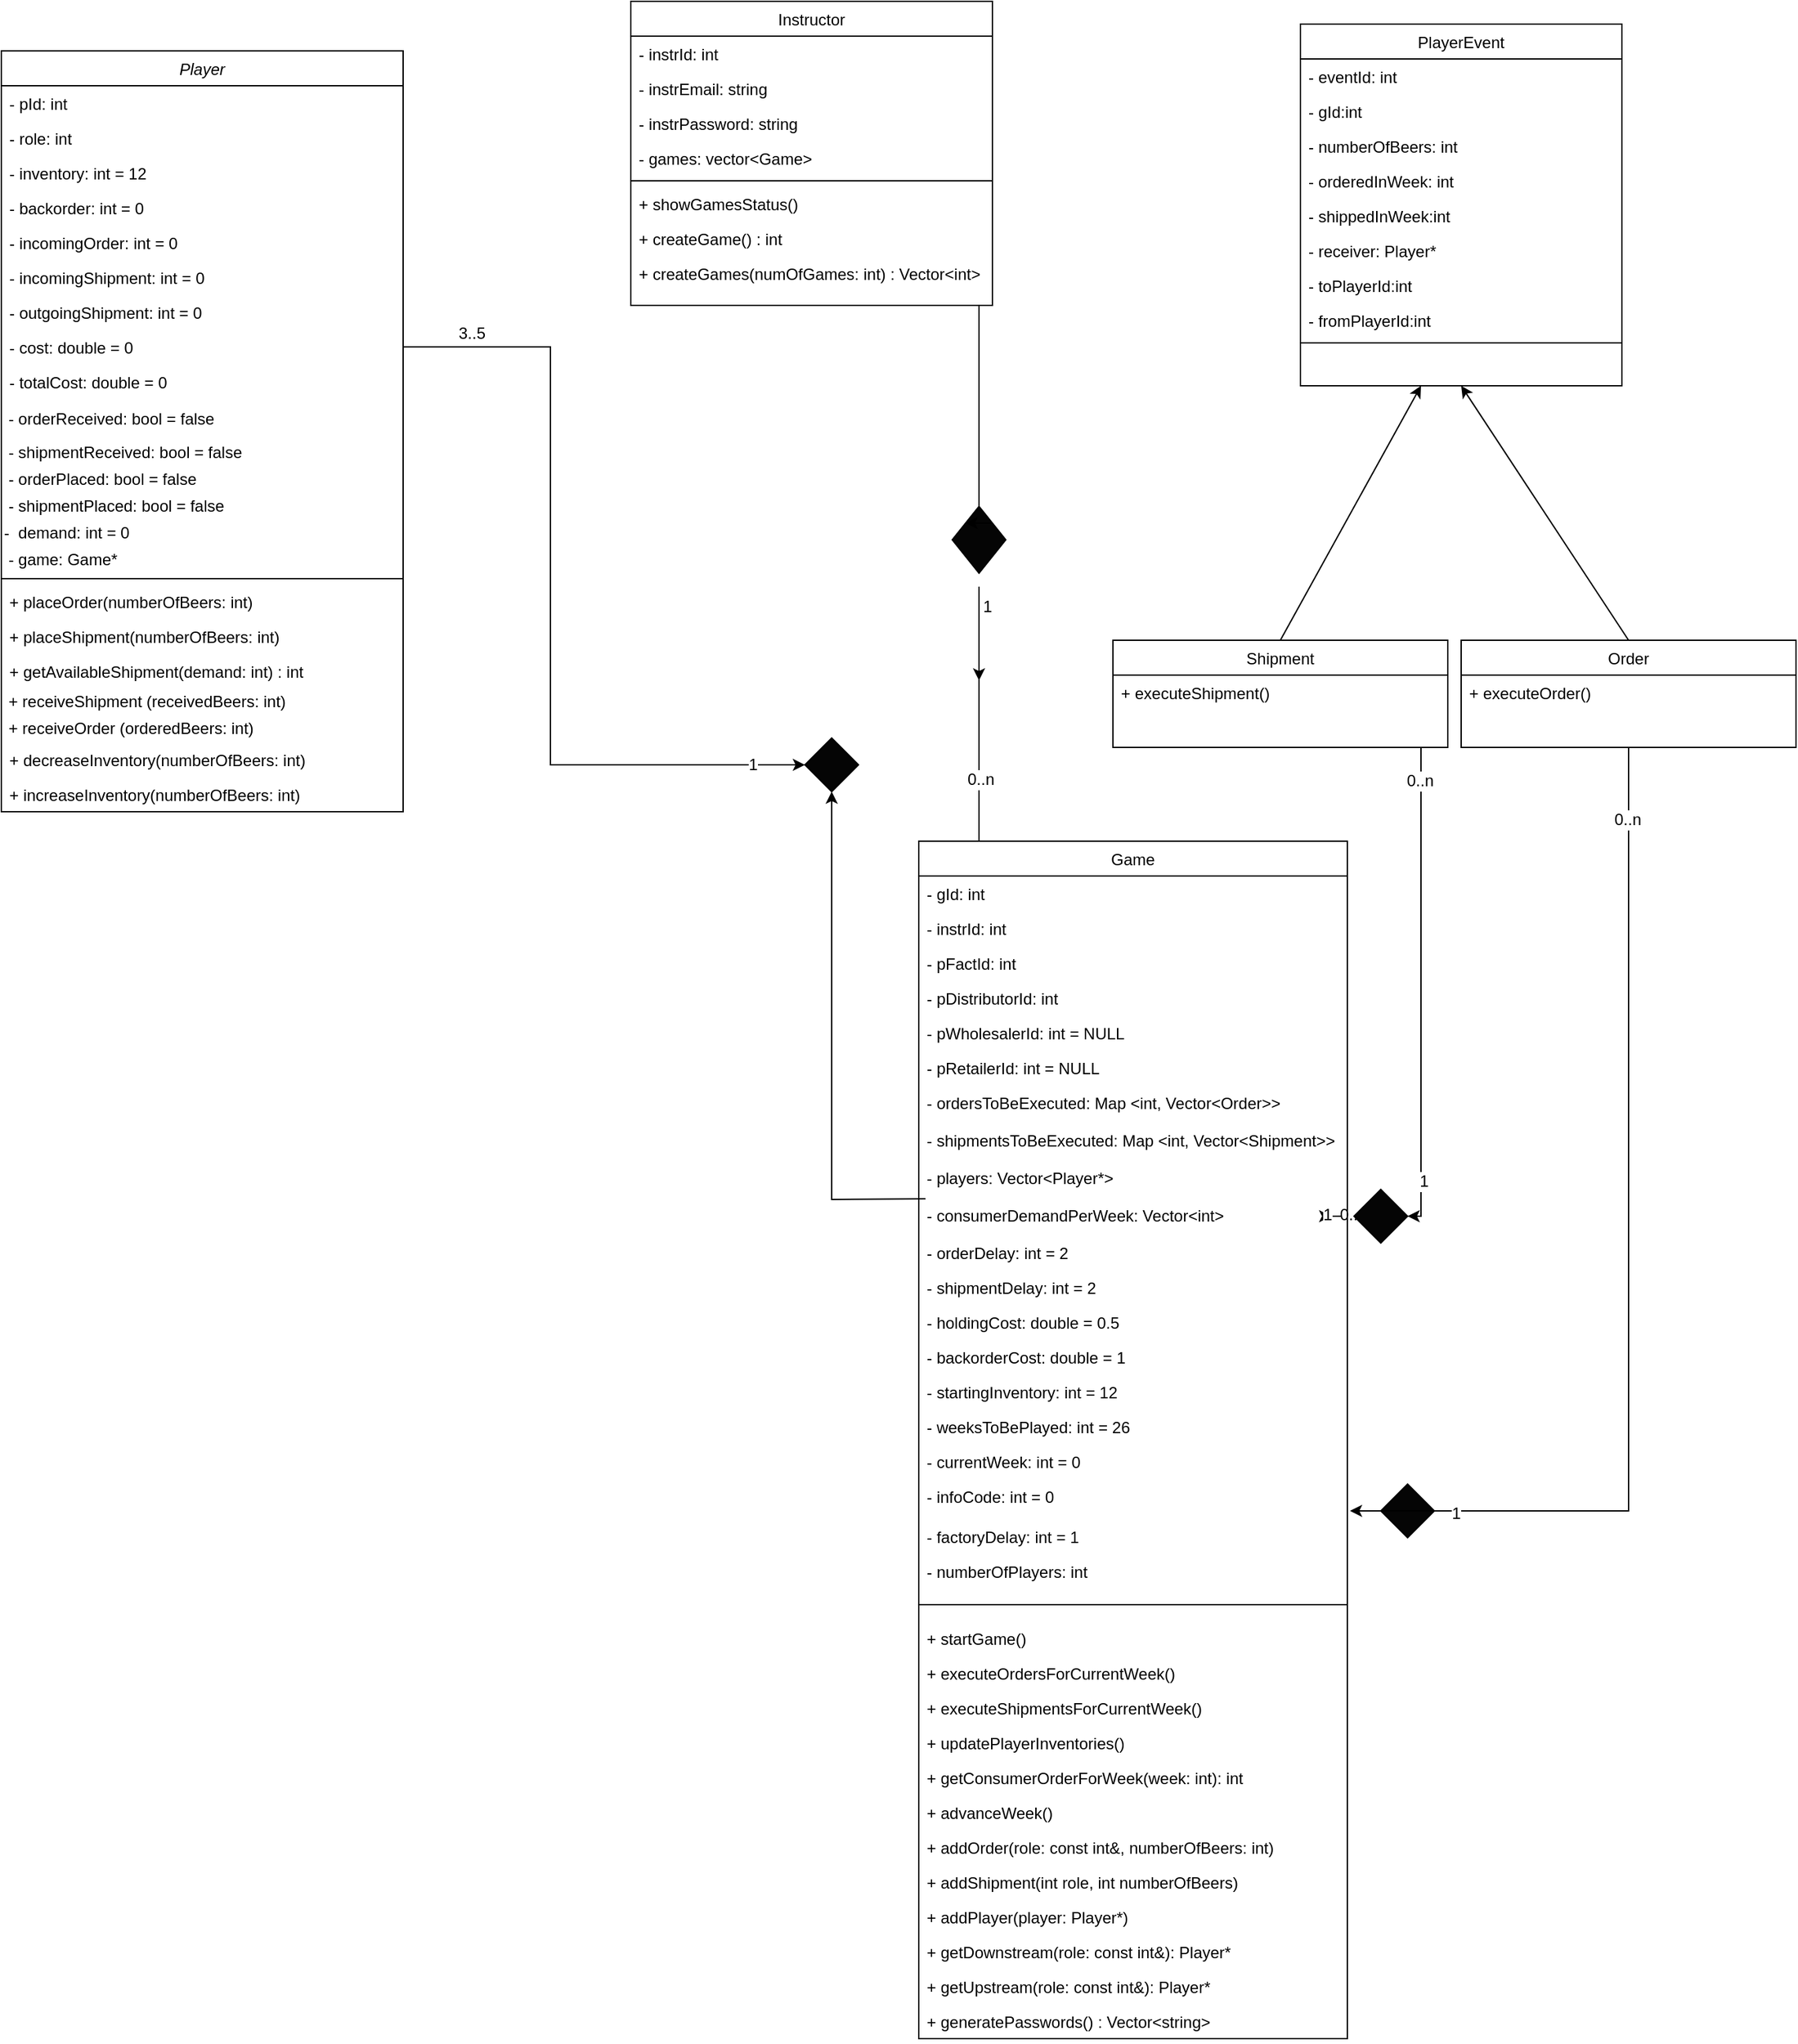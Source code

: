 <mxfile version="12.8.5" type="device"><diagram id="C5RBs43oDa-KdzZeNtuy" name="Page-1"><mxGraphModel dx="980" dy="1291" grid="1" gridSize="10" guides="1" tooltips="1" connect="1" arrows="1" fold="1" page="1" pageScale="1" pageWidth="583" pageHeight="827" math="0" shadow="0"><root><mxCell id="WIyWlLk6GJQsqaUBKTNV-0"/><mxCell id="WIyWlLk6GJQsqaUBKTNV-1" parent="WIyWlLk6GJQsqaUBKTNV-0"/><mxCell id="ChUbTR4K6D5pJmIx-kUx-120" style="edgeStyle=orthogonalEdgeStyle;rounded=0;orthogonalLoop=1;jettySize=auto;html=1;" parent="WIyWlLk6GJQsqaUBKTNV-1" source="ChUbTR4K6D5pJmIx-kUx-119" edge="1"><mxGeometry relative="1" as="geometry"><Array as="points"/><mxPoint x="1023" y="80" as="targetPoint"/></mxGeometry></mxCell><mxCell id="ChUbTR4K6D5pJmIx-kUx-125" value="0..n" style="text;html=1;align=center;verticalAlign=middle;resizable=0;points=[];labelBackgroundColor=#ffffff;" parent="ChUbTR4K6D5pJmIx-kUx-120" vertex="1" connectable="0"><mxGeometry x="-0.861" y="-1" relative="1" as="geometry"><mxPoint as="offset"/></mxGeometry></mxCell><mxCell id="ChUbTR4K6D5pJmIx-kUx-126" value="1" style="text;html=1;align=center;verticalAlign=middle;resizable=0;points=[];labelBackgroundColor=#ffffff;" parent="ChUbTR4K6D5pJmIx-kUx-120" vertex="1" connectable="0"><mxGeometry x="0.798" y="2" relative="1" as="geometry"><mxPoint as="offset"/></mxGeometry></mxCell><mxCell id="ChUbTR4K6D5pJmIx-kUx-112" style="edgeStyle=orthogonalEdgeStyle;rounded=0;orthogonalLoop=1;jettySize=auto;html=1;" parent="WIyWlLk6GJQsqaUBKTNV-1" source="zkfFHV4jXpPFQw0GAbJ--17" edge="1"><mxGeometry relative="1" as="geometry"><Array as="points"><mxPoint x="760" y="-390"/><mxPoint x="760" y="-390"/></Array><mxPoint x="760" y="-320" as="targetPoint"/></mxGeometry></mxCell><mxCell id="ChUbTR4K6D5pJmIx-kUx-127" value="0..n" style="text;html=1;align=center;verticalAlign=middle;resizable=0;points=[];labelBackgroundColor=#ffffff;" parent="ChUbTR4K6D5pJmIx-kUx-112" vertex="1" connectable="0"><mxGeometry x="-0.643" y="-1" relative="1" as="geometry"><mxPoint as="offset"/></mxGeometry></mxCell><mxCell id="ChUbTR4K6D5pJmIx-kUx-128" value="1" style="text;html=1;align=center;verticalAlign=middle;resizable=0;points=[];labelBackgroundColor=#ffffff;" parent="ChUbTR4K6D5pJmIx-kUx-112" vertex="1" connectable="0"><mxGeometry x="0.632" y="3" relative="1" as="geometry"><mxPoint x="3" y="-7" as="offset"/></mxGeometry></mxCell><mxCell id="ChUbTR4K6D5pJmIx-kUx-108" value="" style="rhombus;whiteSpace=wrap;html=1;fillColor=#050505;" parent="WIyWlLk6GJQsqaUBKTNV-1" vertex="1"><mxGeometry x="740" y="-450" width="40" height="50" as="geometry"/></mxCell><mxCell id="ChUbTR4K6D5pJmIx-kUx-109" value="" style="rhombus;whiteSpace=wrap;html=1;fillColor=#050505;" parent="WIyWlLk6GJQsqaUBKTNV-1" vertex="1"><mxGeometry x="630" y="-277" width="40" height="40" as="geometry"/></mxCell><mxCell id="ChUbTR4K6D5pJmIx-kUx-115" style="edgeStyle=orthogonalEdgeStyle;rounded=0;orthogonalLoop=1;jettySize=auto;html=1;" parent="WIyWlLk6GJQsqaUBKTNV-1" target="ChUbTR4K6D5pJmIx-kUx-109" edge="1"><mxGeometry relative="1" as="geometry"><mxPoint x="540" y="-460" as="targetPoint"/><mxPoint x="720" y="67" as="sourcePoint"/></mxGeometry></mxCell><mxCell id="ChUbTR4K6D5pJmIx-kUx-116" style="edgeStyle=orthogonalEdgeStyle;rounded=0;orthogonalLoop=1;jettySize=auto;html=1;entryX=0;entryY=0.5;entryDx=0;entryDy=0;" parent="WIyWlLk6GJQsqaUBKTNV-1" source="ChUbTR4K6D5pJmIx-kUx-1" target="ChUbTR4K6D5pJmIx-kUx-109" edge="1"><mxGeometry relative="1" as="geometry"><mxPoint x="550" y="-240" as="targetPoint"/><Array as="points"><mxPoint x="440" y="-569"/><mxPoint x="440" y="-257"/></Array></mxGeometry></mxCell><mxCell id="ChUbTR4K6D5pJmIx-kUx-121" value="1" style="text;html=1;align=center;verticalAlign=middle;resizable=0;points=[];labelBackgroundColor=#ffffff;" parent="ChUbTR4K6D5pJmIx-kUx-116" vertex="1" connectable="0"><mxGeometry x="0.812" y="-1" relative="1" as="geometry"><mxPoint x="18" y="-1" as="offset"/></mxGeometry></mxCell><mxCell id="ChUbTR4K6D5pJmIx-kUx-123" value="3..5" style="text;html=1;align=center;verticalAlign=middle;resizable=0;points=[];labelBackgroundColor=#ffffff;" parent="ChUbTR4K6D5pJmIx-kUx-116" vertex="1" connectable="0"><mxGeometry x="-0.835" relative="1" as="geometry"><mxPoint y="-10" as="offset"/></mxGeometry></mxCell><mxCell id="RIvSUsVL0QqG3jgbVN44-12" style="edgeStyle=orthogonalEdgeStyle;rounded=0;orthogonalLoop=1;jettySize=auto;html=1;exitX=1;exitY=0;exitDx=0;exitDy=0;entryX=0;entryY=0;entryDx=0;entryDy=0;" parent="WIyWlLk6GJQsqaUBKTNV-1" source="ChUbTR4K6D5pJmIx-kUx-108" target="ChUbTR4K6D5pJmIx-kUx-108" edge="1"><mxGeometry relative="1" as="geometry"/></mxCell><mxCell id="Mk59YaoTtGdyNxOkIlrp-12" value="" style="endArrow=none;html=1;exitX=0.5;exitY=0;exitDx=0;exitDy=0;" parent="WIyWlLk6GJQsqaUBKTNV-1" source="ChUbTR4K6D5pJmIx-kUx-108" edge="1"><mxGeometry width="50" height="50" relative="1" as="geometry"><mxPoint x="710" y="-570" as="sourcePoint"/><mxPoint x="760" y="-600" as="targetPoint"/><Array as="points"/></mxGeometry></mxCell><mxCell id="ChUbTR4K6D5pJmIx-kUx-87" value="Instructor" style="swimlane;fontStyle=0;align=center;verticalAlign=top;childLayout=stackLayout;horizontal=1;startSize=26;horizontalStack=0;resizeParent=1;resizeLast=0;collapsible=1;marginBottom=0;rounded=0;shadow=0;strokeWidth=1;" parent="WIyWlLk6GJQsqaUBKTNV-1" vertex="1"><mxGeometry x="500" y="-827" width="270" height="227" as="geometry"><mxRectangle x="550" y="140" width="160" height="26" as="alternateBounds"/></mxGeometry></mxCell><mxCell id="ChUbTR4K6D5pJmIx-kUx-88" value="- instrId: int" style="text;align=left;verticalAlign=top;spacingLeft=4;spacingRight=4;overflow=hidden;rotatable=0;points=[[0,0.5],[1,0.5]];portConstraint=eastwest;rounded=0;shadow=0;html=0;" parent="ChUbTR4K6D5pJmIx-kUx-87" vertex="1"><mxGeometry y="26" width="270" height="26" as="geometry"/></mxCell><mxCell id="ChUbTR4K6D5pJmIx-kUx-91" value="- instrEmail: string" style="text;align=left;verticalAlign=top;spacingLeft=4;spacingRight=4;overflow=hidden;rotatable=0;points=[[0,0.5],[1,0.5]];portConstraint=eastwest;rounded=0;shadow=0;html=0;" parent="ChUbTR4K6D5pJmIx-kUx-87" vertex="1"><mxGeometry y="52" width="270" height="26" as="geometry"/></mxCell><mxCell id="ChUbTR4K6D5pJmIx-kUx-92" value="- instrPassword: string" style="text;align=left;verticalAlign=top;spacingLeft=4;spacingRight=4;overflow=hidden;rotatable=0;points=[[0,0.5],[1,0.5]];portConstraint=eastwest;rounded=0;shadow=0;html=0;" parent="ChUbTR4K6D5pJmIx-kUx-87" vertex="1"><mxGeometry y="78" width="270" height="26" as="geometry"/></mxCell><mxCell id="ePdVz7GTWSuh7oWXYha4-2" value="- games: vector&lt;Game&gt;" style="text;align=left;verticalAlign=top;spacingLeft=4;spacingRight=4;overflow=hidden;rotatable=0;points=[[0,0.5],[1,0.5]];portConstraint=eastwest;rounded=0;shadow=0;html=0;" parent="ChUbTR4K6D5pJmIx-kUx-87" vertex="1"><mxGeometry y="104" width="270" height="26" as="geometry"/></mxCell><mxCell id="ChUbTR4K6D5pJmIx-kUx-89" value="" style="line;html=1;strokeWidth=1;align=left;verticalAlign=middle;spacingTop=-1;spacingLeft=3;spacingRight=3;rotatable=0;labelPosition=right;points=[];portConstraint=eastwest;" parent="ChUbTR4K6D5pJmIx-kUx-87" vertex="1"><mxGeometry y="130" width="270" height="8" as="geometry"/></mxCell><mxCell id="ChUbTR4K6D5pJmIx-kUx-94" value="+ showGamesStatus()" style="text;align=left;verticalAlign=top;spacingLeft=4;spacingRight=4;overflow=hidden;rotatable=0;points=[[0,0.5],[1,0.5]];portConstraint=eastwest;rounded=0;shadow=0;html=0;" parent="ChUbTR4K6D5pJmIx-kUx-87" vertex="1"><mxGeometry y="138" width="270" height="26" as="geometry"/></mxCell><mxCell id="ChUbTR4K6D5pJmIx-kUx-96" value="+ createGame() : int" style="text;align=left;verticalAlign=top;spacingLeft=4;spacingRight=4;overflow=hidden;rotatable=0;points=[[0,0.5],[1,0.5]];portConstraint=eastwest;rounded=0;shadow=0;html=0;" parent="ChUbTR4K6D5pJmIx-kUx-87" vertex="1"><mxGeometry y="164" width="270" height="26" as="geometry"/></mxCell><mxCell id="ChUbTR4K6D5pJmIx-kUx-98" value="+ createGames(numOfGames: int) : Vector&lt;int&gt;" style="text;align=left;verticalAlign=top;spacingLeft=4;spacingRight=4;overflow=hidden;rotatable=0;points=[[0,0.5],[1,0.5]];portConstraint=eastwest;rounded=0;shadow=0;html=0;" parent="ChUbTR4K6D5pJmIx-kUx-87" vertex="1"><mxGeometry y="190" width="270" height="26" as="geometry"/></mxCell><mxCell id="mvse2KgLV2C9KVwYdtBY-3" value="" style="rhombus;whiteSpace=wrap;html=1;fillColor=#050505;" parent="WIyWlLk6GJQsqaUBKTNV-1" vertex="1"><mxGeometry x="1060" y="280" width="40" height="40" as="geometry"/></mxCell><mxCell id="mvse2KgLV2C9KVwYdtBY-7" style="edgeStyle=orthogonalEdgeStyle;rounded=0;orthogonalLoop=1;jettySize=auto;html=1;exitX=0.5;exitY=1;exitDx=0;exitDy=0;" parent="WIyWlLk6GJQsqaUBKTNV-1" source="qaPvSdMTR6IQiYDrWyyU-13" edge="1"><mxGeometry relative="1" as="geometry"><Array as="points"><mxPoint x="1245" y="300"/></Array><mxPoint x="1285" y="-340" as="sourcePoint"/><mxPoint x="1037" y="300" as="targetPoint"/></mxGeometry></mxCell><mxCell id="mvse2KgLV2C9KVwYdtBY-8" value="0..n" style="text;html=1;align=center;verticalAlign=middle;resizable=0;points=[];labelBackgroundColor=#ffffff;" parent="mvse2KgLV2C9KVwYdtBY-7" vertex="1" connectable="0"><mxGeometry x="-0.861" y="-1" relative="1" as="geometry"><mxPoint as="offset"/></mxGeometry></mxCell><mxCell id="mvse2KgLV2C9KVwYdtBY-9" value="1" style="text;html=1;align=center;verticalAlign=middle;resizable=0;points=[];labelBackgroundColor=#ffffff;" parent="mvse2KgLV2C9KVwYdtBY-7" vertex="1" connectable="0"><mxGeometry x="0.798" y="2" relative="1" as="geometry"><mxPoint as="offset"/></mxGeometry></mxCell><mxCell id="mvse2KgLV2C9KVwYdtBY-12" value="" style="endArrow=classic;html=1;exitX=0.5;exitY=0;exitDx=0;exitDy=0;" parent="WIyWlLk6GJQsqaUBKTNV-1" source="ChUbTR4K6D5pJmIx-kUx-26" edge="1"><mxGeometry width="50" height="50" relative="1" as="geometry"><mxPoint x="990" y="-430" as="sourcePoint"/><mxPoint x="1090" y="-540" as="targetPoint"/></mxGeometry></mxCell><mxCell id="mvse2KgLV2C9KVwYdtBY-13" value="" style="endArrow=classic;html=1;entryX=0.5;entryY=1;entryDx=0;entryDy=0;exitX=0.5;exitY=0;exitDx=0;exitDy=0;" parent="WIyWlLk6GJQsqaUBKTNV-1" target="mvse2KgLV2C9KVwYdtBY-4" edge="1" source="qaPvSdMTR6IQiYDrWyyU-13"><mxGeometry width="50" height="50" relative="1" as="geometry"><mxPoint x="1240" y="-320" as="sourcePoint"/><mxPoint x="1325" y="-710" as="targetPoint"/></mxGeometry></mxCell><mxCell id="zkfFHV4jXpPFQw0GAbJ--0" value="Player" style="swimlane;fontStyle=2;align=center;verticalAlign=top;childLayout=stackLayout;horizontal=1;startSize=26;horizontalStack=0;resizeParent=1;resizeLast=0;collapsible=1;marginBottom=0;rounded=0;shadow=0;strokeWidth=1;" parent="WIyWlLk6GJQsqaUBKTNV-1" vertex="1"><mxGeometry x="30" y="-790" width="300" height="568" as="geometry"><mxRectangle x="230" y="140" width="160" height="26" as="alternateBounds"/></mxGeometry></mxCell><mxCell id="zkfFHV4jXpPFQw0GAbJ--1" value="- pId: int" style="text;align=left;verticalAlign=top;spacingLeft=4;spacingRight=4;overflow=hidden;rotatable=0;points=[[0,0.5],[1,0.5]];portConstraint=eastwest;" parent="zkfFHV4jXpPFQw0GAbJ--0" vertex="1"><mxGeometry y="26" width="300" height="26" as="geometry"/></mxCell><mxCell id="ChUbTR4K6D5pJmIx-kUx-100" value="- role: int" style="text;align=left;verticalAlign=top;spacingLeft=4;spacingRight=4;overflow=hidden;rotatable=0;points=[[0,0.5],[1,0.5]];portConstraint=eastwest;" parent="zkfFHV4jXpPFQw0GAbJ--0" vertex="1"><mxGeometry y="52" width="300" height="26" as="geometry"/></mxCell><mxCell id="zkfFHV4jXpPFQw0GAbJ--3" value="- inventory: int = 12" style="text;align=left;verticalAlign=top;spacingLeft=4;spacingRight=4;overflow=hidden;rotatable=0;points=[[0,0.5],[1,0.5]];portConstraint=eastwest;rounded=0;shadow=0;html=0;" parent="zkfFHV4jXpPFQw0GAbJ--0" vertex="1"><mxGeometry y="78" width="300" height="26" as="geometry"/></mxCell><mxCell id="ChUbTR4K6D5pJmIx-kUx-0" value="- backorder: int = 0&#10;" style="text;align=left;verticalAlign=top;spacingLeft=4;spacingRight=4;overflow=hidden;rotatable=0;points=[[0,0.5],[1,0.5]];portConstraint=eastwest;rounded=0;shadow=0;html=0;" parent="zkfFHV4jXpPFQw0GAbJ--0" vertex="1"><mxGeometry y="104" width="300" height="26" as="geometry"/></mxCell><mxCell id="qaPvSdMTR6IQiYDrWyyU-0" value="- incomingOrder: int = 0&#10;" style="text;align=left;verticalAlign=top;spacingLeft=4;spacingRight=4;overflow=hidden;rotatable=0;points=[[0,0.5],[1,0.5]];portConstraint=eastwest;rounded=0;shadow=0;html=0;" parent="zkfFHV4jXpPFQw0GAbJ--0" vertex="1"><mxGeometry y="130" width="300" height="26" as="geometry"/></mxCell><mxCell id="qaPvSdMTR6IQiYDrWyyU-2" value="- incomingShipment: int = 0&#10;" style="text;align=left;verticalAlign=top;spacingLeft=4;spacingRight=4;overflow=hidden;rotatable=0;points=[[0,0.5],[1,0.5]];portConstraint=eastwest;rounded=0;shadow=0;html=0;" parent="zkfFHV4jXpPFQw0GAbJ--0" vertex="1"><mxGeometry y="156" width="300" height="26" as="geometry"/></mxCell><mxCell id="qaPvSdMTR6IQiYDrWyyU-3" value="- outgoingShipment: int = 0&#10;" style="text;align=left;verticalAlign=top;spacingLeft=4;spacingRight=4;overflow=hidden;rotatable=0;points=[[0,0.5],[1,0.5]];portConstraint=eastwest;rounded=0;shadow=0;html=0;" parent="zkfFHV4jXpPFQw0GAbJ--0" vertex="1"><mxGeometry y="182" width="300" height="26" as="geometry"/></mxCell><mxCell id="ChUbTR4K6D5pJmIx-kUx-1" value="- cost: double = 0" style="text;align=left;verticalAlign=top;spacingLeft=4;spacingRight=4;overflow=hidden;rotatable=0;points=[[0,0.5],[1,0.5]];portConstraint=eastwest;rounded=0;shadow=0;html=0;" parent="zkfFHV4jXpPFQw0GAbJ--0" vertex="1"><mxGeometry y="208" width="300" height="26" as="geometry"/></mxCell><mxCell id="qaPvSdMTR6IQiYDrWyyU-4" value="- totalCost: double = 0" style="text;align=left;verticalAlign=top;spacingLeft=4;spacingRight=4;overflow=hidden;rotatable=0;points=[[0,0.5],[1,0.5]];portConstraint=eastwest;rounded=0;shadow=0;html=0;" parent="zkfFHV4jXpPFQw0GAbJ--0" vertex="1"><mxGeometry y="234" width="300" height="26" as="geometry"/></mxCell><mxCell id="qaPvSdMTR6IQiYDrWyyU-6" value="&lt;div align=&quot;left&quot;&gt;&amp;nbsp;- orderReceived: bool = false&lt;/div&gt;" style="text;html=1;strokeColor=none;fillColor=none;align=left;verticalAlign=middle;whiteSpace=wrap;rounded=0;" parent="zkfFHV4jXpPFQw0GAbJ--0" vertex="1"><mxGeometry y="260" width="300" height="30" as="geometry"/></mxCell><mxCell id="RIvSUsVL0QqG3jgbVN44-43" value="&lt;div align=&quot;left&quot;&gt;&amp;nbsp;- shipmentReceived: bool = false&lt;/div&gt;" style="text;html=1;strokeColor=none;fillColor=none;align=left;verticalAlign=middle;whiteSpace=wrap;rounded=0;" parent="zkfFHV4jXpPFQw0GAbJ--0" vertex="1"><mxGeometry y="290" width="300" height="20" as="geometry"/></mxCell><mxCell id="ePdVz7GTWSuh7oWXYha4-0" value="&lt;div align=&quot;left&quot;&gt;&amp;nbsp;&lt;/div&gt;&lt;span style=&quot;white-space: nowrap&quot;&gt;&amp;nbsp;-&amp;nbsp;&lt;/span&gt;orderPlaced: bool = false&lt;span style=&quot;white-space: nowrap&quot;&gt;&lt;br&gt;&lt;/span&gt;&lt;div align=&quot;left&quot;&gt;&lt;br&gt;&lt;/div&gt;" style="text;html=1;strokeColor=none;fillColor=none;align=left;verticalAlign=middle;whiteSpace=wrap;rounded=0;" parent="zkfFHV4jXpPFQw0GAbJ--0" vertex="1"><mxGeometry y="310" width="300" height="20" as="geometry"/></mxCell><mxCell id="SmlgDDp2bGuqcQ_MwzFb-6" value="&lt;div align=&quot;left&quot;&gt;&amp;nbsp;&lt;/div&gt;&lt;span style=&quot;white-space: nowrap&quot;&gt;&amp;nbsp;-&amp;nbsp;&lt;/span&gt;shipmentPlaced: bool = false&lt;span style=&quot;white-space: nowrap&quot;&gt;&lt;br&gt;&lt;/span&gt;&lt;div align=&quot;left&quot;&gt;&lt;br&gt;&lt;/div&gt;" style="text;html=1;strokeColor=none;fillColor=none;align=left;verticalAlign=middle;whiteSpace=wrap;rounded=0;" vertex="1" parent="zkfFHV4jXpPFQw0GAbJ--0"><mxGeometry y="330" width="300" height="20" as="geometry"/></mxCell><mxCell id="RIvSUsVL0QqG3jgbVN44-42" value="&lt;div align=&quot;left&quot;&gt;&lt;/div&gt;-&amp;nbsp; demand: int = 0&lt;span style=&quot;white-space: nowrap&quot;&gt;&lt;br&gt;&lt;/span&gt;" style="text;html=1;strokeColor=none;fillColor=none;align=left;verticalAlign=middle;whiteSpace=wrap;rounded=0;" parent="zkfFHV4jXpPFQw0GAbJ--0" vertex="1"><mxGeometry y="350" width="300" height="20" as="geometry"/></mxCell><mxCell id="ePdVz7GTWSuh7oWXYha4-1" value="&lt;div align=&quot;left&quot;&gt;&amp;nbsp;- game: Game*&lt;/div&gt;" style="text;html=1;strokeColor=none;fillColor=none;align=left;verticalAlign=middle;whiteSpace=wrap;rounded=0;" parent="zkfFHV4jXpPFQw0GAbJ--0" vertex="1"><mxGeometry y="370" width="300" height="20" as="geometry"/></mxCell><mxCell id="ChUbTR4K6D5pJmIx-kUx-5" value="" style="line;html=1;strokeWidth=1;align=left;verticalAlign=middle;spacingTop=-1;spacingLeft=3;spacingRight=3;rotatable=0;labelPosition=right;points=[];portConstraint=eastwest;" parent="zkfFHV4jXpPFQw0GAbJ--0" vertex="1"><mxGeometry y="390" width="300" height="8" as="geometry"/></mxCell><mxCell id="ChUbTR4K6D5pJmIx-kUx-6" value="+ placeOrder(numberOfBeers: int)" style="text;align=left;verticalAlign=top;spacingLeft=4;spacingRight=4;overflow=hidden;rotatable=0;points=[[0,0.5],[1,0.5]];portConstraint=eastwest;rounded=0;shadow=0;html=0;" parent="zkfFHV4jXpPFQw0GAbJ--0" vertex="1"><mxGeometry y="398" width="300" height="26" as="geometry"/></mxCell><mxCell id="SmlgDDp2bGuqcQ_MwzFb-5" value="+ placeShipment(numberOfBeers: int)" style="text;align=left;verticalAlign=top;spacingLeft=4;spacingRight=4;overflow=hidden;rotatable=0;points=[[0,0.5],[1,0.5]];portConstraint=eastwest;rounded=0;shadow=0;html=0;" vertex="1" parent="zkfFHV4jXpPFQw0GAbJ--0"><mxGeometry y="424" width="300" height="26" as="geometry"/></mxCell><mxCell id="qaPvSdMTR6IQiYDrWyyU-8" value="+ getAvailableShipment(demand: int) : int" style="text;align=left;verticalAlign=top;spacingLeft=4;spacingRight=4;overflow=hidden;rotatable=0;points=[[0,0.5],[1,0.5]];portConstraint=eastwest;rounded=0;shadow=0;html=0;" parent="zkfFHV4jXpPFQw0GAbJ--0" vertex="1"><mxGeometry y="450" width="300" height="26" as="geometry"/></mxCell><mxCell id="Mk59YaoTtGdyNxOkIlrp-8" value="&lt;div align=&quot;left&quot;&gt;&amp;nbsp;+ receiveShipment (receivedBeers: int)&lt;br&gt;&lt;/div&gt;" style="text;html=1;strokeColor=none;fillColor=none;align=left;verticalAlign=middle;whiteSpace=wrap;rounded=0;" parent="zkfFHV4jXpPFQw0GAbJ--0" vertex="1"><mxGeometry y="476" width="300" height="20" as="geometry"/></mxCell><mxCell id="qaPvSdMTR6IQiYDrWyyU-9" value="&lt;div align=&quot;left&quot;&gt;&amp;nbsp;+ receiveOrder (orderedBeers: int)&lt;br&gt;&lt;/div&gt;" style="text;html=1;strokeColor=none;fillColor=none;align=left;verticalAlign=middle;whiteSpace=wrap;rounded=0;" parent="zkfFHV4jXpPFQw0GAbJ--0" vertex="1"><mxGeometry y="496" width="300" height="20" as="geometry"/></mxCell><mxCell id="ChUbTR4K6D5pJmIx-kUx-11" value="+ decreaseInventory(numberOfBeers: int)" style="text;align=left;verticalAlign=top;spacingLeft=4;spacingRight=4;overflow=hidden;rotatable=0;points=[[0,0.5],[1,0.5]];portConstraint=eastwest;rounded=0;shadow=0;html=0;" parent="zkfFHV4jXpPFQw0GAbJ--0" vertex="1"><mxGeometry y="516" width="300" height="26" as="geometry"/></mxCell><mxCell id="ChUbTR4K6D5pJmIx-kUx-10" value="+ increaseInventory(numberOfBeers: int)" style="text;align=left;verticalAlign=top;spacingLeft=4;spacingRight=4;overflow=hidden;rotatable=0;points=[[0,0.5],[1,0.5]];portConstraint=eastwest;rounded=0;shadow=0;html=0;" parent="zkfFHV4jXpPFQw0GAbJ--0" vertex="1"><mxGeometry y="542" width="300" height="26" as="geometry"/></mxCell><mxCell id="qaPvSdMTR6IQiYDrWyyU-1" style="edgeStyle=orthogonalEdgeStyle;rounded=0;orthogonalLoop=1;jettySize=auto;html=1;exitX=1;exitY=0.5;exitDx=0;exitDy=0;" parent="zkfFHV4jXpPFQw0GAbJ--0" source="qaPvSdMTR6IQiYDrWyyU-0" target="qaPvSdMTR6IQiYDrWyyU-0" edge="1"><mxGeometry relative="1" as="geometry"/></mxCell><mxCell id="ChUbTR4K6D5pJmIx-kUx-119" value="" style="rhombus;whiteSpace=wrap;html=1;fillColor=#050505;" parent="WIyWlLk6GJQsqaUBKTNV-1" vertex="1"><mxGeometry x="1040" y="60" width="40" height="40" as="geometry"/></mxCell><mxCell id="mvse2KgLV2C9KVwYdtBY-22" style="edgeStyle=orthogonalEdgeStyle;rounded=0;orthogonalLoop=1;jettySize=auto;html=1;" parent="WIyWlLk6GJQsqaUBKTNV-1" source="ChUbTR4K6D5pJmIx-kUx-26" target="ChUbTR4K6D5pJmIx-kUx-119" edge="1"><mxGeometry relative="1" as="geometry"><Array as="points"><mxPoint x="1090" y="80"/></Array><mxPoint x="1110" y="-380" as="sourcePoint"/><mxPoint x="1023" y="80" as="targetPoint"/></mxGeometry></mxCell><mxCell id="mvse2KgLV2C9KVwYdtBY-23" value="0..n" style="text;html=1;align=center;verticalAlign=middle;resizable=0;points=[];labelBackgroundColor=#ffffff;" parent="mvse2KgLV2C9KVwYdtBY-22" vertex="1" connectable="0"><mxGeometry x="-0.861" y="-1" relative="1" as="geometry"><mxPoint as="offset"/></mxGeometry></mxCell><mxCell id="mvse2KgLV2C9KVwYdtBY-24" value="1" style="text;html=1;align=center;verticalAlign=middle;resizable=0;points=[];labelBackgroundColor=#ffffff;" parent="mvse2KgLV2C9KVwYdtBY-22" vertex="1" connectable="0"><mxGeometry x="0.798" y="2" relative="1" as="geometry"><mxPoint as="offset"/></mxGeometry></mxCell><mxCell id="ChUbTR4K6D5pJmIx-kUx-26" value="Shipment" style="swimlane;fontStyle=0;align=center;verticalAlign=top;childLayout=stackLayout;horizontal=1;startSize=26;horizontalStack=0;resizeParent=1;resizeLast=0;collapsible=1;marginBottom=0;rounded=0;shadow=0;strokeWidth=1;" parent="WIyWlLk6GJQsqaUBKTNV-1" vertex="1"><mxGeometry x="860" y="-350" width="250" height="80" as="geometry"><mxRectangle x="550" y="140" width="160" height="26" as="alternateBounds"/></mxGeometry></mxCell><mxCell id="ChUbTR4K6D5pJmIx-kUx-35" value="+ executeShipment()" style="text;align=left;verticalAlign=top;spacingLeft=4;spacingRight=4;overflow=hidden;rotatable=0;points=[[0,0.5],[1,0.5]];portConstraint=eastwest;rounded=0;shadow=0;html=0;" parent="ChUbTR4K6D5pJmIx-kUx-26" vertex="1"><mxGeometry y="26" width="250" height="26" as="geometry"/></mxCell><mxCell id="mvse2KgLV2C9KVwYdtBY-4" value="PlayerEvent&#10;" style="swimlane;fontStyle=0;align=center;verticalAlign=top;childLayout=stackLayout;horizontal=1;startSize=26;horizontalStack=0;resizeParent=1;resizeLast=0;collapsible=1;marginBottom=0;rounded=0;shadow=0;strokeWidth=1;" parent="WIyWlLk6GJQsqaUBKTNV-1" vertex="1"><mxGeometry x="1000" y="-810" width="240" height="270" as="geometry"><mxRectangle x="550" y="140" width="160" height="26" as="alternateBounds"/></mxGeometry></mxCell><mxCell id="mvse2KgLV2C9KVwYdtBY-14" value="- eventId: int" style="text;align=left;verticalAlign=top;spacingLeft=4;spacingRight=4;overflow=hidden;rotatable=0;points=[[0,0.5],[1,0.5]];portConstraint=eastwest;rounded=0;shadow=0;html=0;" parent="mvse2KgLV2C9KVwYdtBY-4" vertex="1"><mxGeometry y="26" width="240" height="26" as="geometry"/></mxCell><mxCell id="ePdVz7GTWSuh7oWXYha4-9" value="- gId:int" style="text;align=left;verticalAlign=top;spacingLeft=4;spacingRight=4;overflow=hidden;rotatable=0;points=[[0,0.5],[1,0.5]];portConstraint=eastwest;rounded=0;shadow=0;html=0;" parent="mvse2KgLV2C9KVwYdtBY-4" vertex="1"><mxGeometry y="52" width="240" height="26" as="geometry"/></mxCell><mxCell id="mvse2KgLV2C9KVwYdtBY-15" value="- numberOfBeers: int" style="text;align=left;verticalAlign=top;spacingLeft=4;spacingRight=4;overflow=hidden;rotatable=0;points=[[0,0.5],[1,0.5]];portConstraint=eastwest;rounded=0;shadow=0;html=0;" parent="mvse2KgLV2C9KVwYdtBY-4" vertex="1"><mxGeometry y="78" width="240" height="26" as="geometry"/></mxCell><mxCell id="ePdVz7GTWSuh7oWXYha4-6" value="- orderedInWeek: int" style="text;align=left;verticalAlign=top;spacingLeft=4;spacingRight=4;overflow=hidden;rotatable=0;points=[[0,0.5],[1,0.5]];portConstraint=eastwest;rounded=0;shadow=0;html=0;" parent="mvse2KgLV2C9KVwYdtBY-4" vertex="1"><mxGeometry y="104" width="240" height="26" as="geometry"/></mxCell><mxCell id="mvse2KgLV2C9KVwYdtBY-16" value="- shippedInWeek:int" style="text;align=left;verticalAlign=top;spacingLeft=4;spacingRight=4;overflow=hidden;rotatable=0;points=[[0,0.5],[1,0.5]];portConstraint=eastwest;rounded=0;shadow=0;html=0;" parent="mvse2KgLV2C9KVwYdtBY-4" vertex="1"><mxGeometry y="130" width="240" height="26" as="geometry"/></mxCell><mxCell id="mvse2KgLV2C9KVwYdtBY-17" value="- receiver: Player*" style="text;align=left;verticalAlign=top;spacingLeft=4;spacingRight=4;overflow=hidden;rotatable=0;points=[[0,0.5],[1,0.5]];portConstraint=eastwest;rounded=0;shadow=0;html=0;" parent="mvse2KgLV2C9KVwYdtBY-4" vertex="1"><mxGeometry y="156" width="240" height="26" as="geometry"/></mxCell><mxCell id="ePdVz7GTWSuh7oWXYha4-7" value="- toPlayerId:int" style="text;align=left;verticalAlign=top;spacingLeft=4;spacingRight=4;overflow=hidden;rotatable=0;points=[[0,0.5],[1,0.5]];portConstraint=eastwest;rounded=0;shadow=0;html=0;" parent="mvse2KgLV2C9KVwYdtBY-4" vertex="1"><mxGeometry y="182" width="240" height="26" as="geometry"/></mxCell><mxCell id="ePdVz7GTWSuh7oWXYha4-8" value="- fromPlayerId:int" style="text;align=left;verticalAlign=top;spacingLeft=4;spacingRight=4;overflow=hidden;rotatable=0;points=[[0,0.5],[1,0.5]];portConstraint=eastwest;rounded=0;shadow=0;html=0;" parent="mvse2KgLV2C9KVwYdtBY-4" vertex="1"><mxGeometry y="208" width="240" height="26" as="geometry"/></mxCell><mxCell id="mvse2KgLV2C9KVwYdtBY-18" value="" style="line;html=1;strokeWidth=1;align=left;verticalAlign=middle;spacingTop=-1;spacingLeft=3;spacingRight=3;rotatable=0;labelPosition=right;points=[];portConstraint=eastwest;" parent="mvse2KgLV2C9KVwYdtBY-4" vertex="1"><mxGeometry y="234" width="240" height="8" as="geometry"/></mxCell><mxCell id="zkfFHV4jXpPFQw0GAbJ--17" value="Game" style="swimlane;fontStyle=0;align=center;verticalAlign=top;childLayout=stackLayout;horizontal=1;startSize=26;horizontalStack=0;resizeParent=1;resizeLast=0;collapsible=1;marginBottom=0;rounded=0;shadow=0;strokeWidth=1;" parent="WIyWlLk6GJQsqaUBKTNV-1" vertex="1"><mxGeometry x="715" y="-200" width="320" height="894" as="geometry"><mxRectangle x="550" y="140" width="160" height="26" as="alternateBounds"/></mxGeometry></mxCell><mxCell id="zkfFHV4jXpPFQw0GAbJ--18" value="- gId: int" style="text;align=left;verticalAlign=top;spacingLeft=4;spacingRight=4;overflow=hidden;rotatable=0;points=[[0,0.5],[1,0.5]];portConstraint=eastwest;" parent="zkfFHV4jXpPFQw0GAbJ--17" vertex="1"><mxGeometry y="26" width="320" height="26" as="geometry"/></mxCell><mxCell id="SmlgDDp2bGuqcQ_MwzFb-8" value="- instrId: int" style="text;align=left;verticalAlign=top;spacingLeft=4;spacingRight=4;overflow=hidden;rotatable=0;points=[[0,0.5],[1,0.5]];portConstraint=eastwest;" vertex="1" parent="zkfFHV4jXpPFQw0GAbJ--17"><mxGeometry y="52" width="320" height="26" as="geometry"/></mxCell><mxCell id="SmlgDDp2bGuqcQ_MwzFb-10" value="- pFactId: int" style="text;align=left;verticalAlign=top;spacingLeft=4;spacingRight=4;overflow=hidden;rotatable=0;points=[[0,0.5],[1,0.5]];portConstraint=eastwest;" vertex="1" parent="zkfFHV4jXpPFQw0GAbJ--17"><mxGeometry y="78" width="320" height="26" as="geometry"/></mxCell><mxCell id="SmlgDDp2bGuqcQ_MwzFb-11" value="- pDistributorId: int" style="text;align=left;verticalAlign=top;spacingLeft=4;spacingRight=4;overflow=hidden;rotatable=0;points=[[0,0.5],[1,0.5]];portConstraint=eastwest;" vertex="1" parent="zkfFHV4jXpPFQw0GAbJ--17"><mxGeometry y="104" width="320" height="26" as="geometry"/></mxCell><mxCell id="SmlgDDp2bGuqcQ_MwzFb-9" value="- pWholesalerId: int = NULL" style="text;align=left;verticalAlign=top;spacingLeft=4;spacingRight=4;overflow=hidden;rotatable=0;points=[[0,0.5],[1,0.5]];portConstraint=eastwest;" vertex="1" parent="zkfFHV4jXpPFQw0GAbJ--17"><mxGeometry y="130" width="320" height="26" as="geometry"/></mxCell><mxCell id="SmlgDDp2bGuqcQ_MwzFb-12" value="- pRetailerId: int = NULL" style="text;align=left;verticalAlign=top;spacingLeft=4;spacingRight=4;overflow=hidden;rotatable=0;points=[[0,0.5],[1,0.5]];portConstraint=eastwest;" vertex="1" parent="zkfFHV4jXpPFQw0GAbJ--17"><mxGeometry y="156" width="320" height="26" as="geometry"/></mxCell><mxCell id="ChUbTR4K6D5pJmIx-kUx-59" value="- ordersToBeExecuted: Map &lt;int, Vector&lt;Order&gt;&gt;" style="text;align=left;verticalAlign=top;spacingLeft=4;spacingRight=4;overflow=hidden;rotatable=0;points=[[0,0.5],[1,0.5]];portConstraint=eastwest;rounded=0;shadow=0;html=0;" parent="zkfFHV4jXpPFQw0GAbJ--17" vertex="1"><mxGeometry y="182" width="320" height="28" as="geometry"/></mxCell><mxCell id="qaPvSdMTR6IQiYDrWyyU-24" value="- shipmentsToBeExecuted: Map &lt;int, Vector&lt;Shipment&gt;&gt;" style="text;align=left;verticalAlign=top;spacingLeft=4;spacingRight=4;overflow=hidden;rotatable=0;points=[[0,0.5],[1,0.5]];portConstraint=eastwest;rounded=0;shadow=0;html=0;" parent="zkfFHV4jXpPFQw0GAbJ--17" vertex="1"><mxGeometry y="210" width="320" height="28" as="geometry"/></mxCell><mxCell id="qaPvSdMTR6IQiYDrWyyU-25" value="- players: Vector&lt;Player*&gt;" style="text;align=left;verticalAlign=top;spacingLeft=4;spacingRight=4;overflow=hidden;rotatable=0;points=[[0,0.5],[1,0.5]];portConstraint=eastwest;rounded=0;shadow=0;html=0;" parent="zkfFHV4jXpPFQw0GAbJ--17" vertex="1"><mxGeometry y="238" width="320" height="28" as="geometry"/></mxCell><mxCell id="qaPvSdMTR6IQiYDrWyyU-26" value="- consumerDemandPerWeek: Vector&lt;int&gt;" style="text;align=left;verticalAlign=top;spacingLeft=4;spacingRight=4;overflow=hidden;rotatable=0;points=[[0,0.5],[1,0.5]];portConstraint=eastwest;rounded=0;shadow=0;html=0;" parent="zkfFHV4jXpPFQw0GAbJ--17" vertex="1"><mxGeometry y="266" width="320" height="28" as="geometry"/></mxCell><mxCell id="ChUbTR4K6D5pJmIx-kUx-15" value="- orderDelay: int = 2" style="text;align=left;verticalAlign=top;spacingLeft=4;spacingRight=4;overflow=hidden;rotatable=0;points=[[0,0.5],[1,0.5]];portConstraint=eastwest;rounded=0;shadow=0;html=0;" parent="zkfFHV4jXpPFQw0GAbJ--17" vertex="1"><mxGeometry y="294" width="320" height="26" as="geometry"/></mxCell><mxCell id="SmlgDDp2bGuqcQ_MwzFb-7" value="- shipmentDelay: int = 2" style="text;align=left;verticalAlign=top;spacingLeft=4;spacingRight=4;overflow=hidden;rotatable=0;points=[[0,0.5],[1,0.5]];portConstraint=eastwest;rounded=0;shadow=0;html=0;" vertex="1" parent="zkfFHV4jXpPFQw0GAbJ--17"><mxGeometry y="320" width="320" height="26" as="geometry"/></mxCell><mxCell id="ChUbTR4K6D5pJmIx-kUx-16" value="- holdingCost: double = 0.5" style="text;align=left;verticalAlign=top;spacingLeft=4;spacingRight=4;overflow=hidden;rotatable=0;points=[[0,0.5],[1,0.5]];portConstraint=eastwest;rounded=0;shadow=0;html=0;" parent="zkfFHV4jXpPFQw0GAbJ--17" vertex="1"><mxGeometry y="346" width="320" height="26" as="geometry"/></mxCell><mxCell id="ChUbTR4K6D5pJmIx-kUx-17" value="- backorderCost: double = 1" style="text;align=left;verticalAlign=top;spacingLeft=4;spacingRight=4;overflow=hidden;rotatable=0;points=[[0,0.5],[1,0.5]];portConstraint=eastwest;rounded=0;shadow=0;html=0;" parent="zkfFHV4jXpPFQw0GAbJ--17" vertex="1"><mxGeometry y="372" width="320" height="26" as="geometry"/></mxCell><mxCell id="ChUbTR4K6D5pJmIx-kUx-18" value="- startingInventory: int = 12" style="text;align=left;verticalAlign=top;spacingLeft=4;spacingRight=4;overflow=hidden;rotatable=0;points=[[0,0.5],[1,0.5]];portConstraint=eastwest;rounded=0;shadow=0;html=0;" parent="zkfFHV4jXpPFQw0GAbJ--17" vertex="1"><mxGeometry y="398" width="320" height="26" as="geometry"/></mxCell><mxCell id="ChUbTR4K6D5pJmIx-kUx-19" value="- weeksToBePlayed: int = 26" style="text;align=left;verticalAlign=top;spacingLeft=4;spacingRight=4;overflow=hidden;rotatable=0;points=[[0,0.5],[1,0.5]];portConstraint=eastwest;rounded=0;shadow=0;html=0;" parent="zkfFHV4jXpPFQw0GAbJ--17" vertex="1"><mxGeometry y="424" width="320" height="26" as="geometry"/></mxCell><mxCell id="ChUbTR4K6D5pJmIx-kUx-20" value="- currentWeek: int = 0" style="text;align=left;verticalAlign=top;spacingLeft=4;spacingRight=4;overflow=hidden;rotatable=0;points=[[0,0.5],[1,0.5]];portConstraint=eastwest;rounded=0;shadow=0;html=0;" parent="zkfFHV4jXpPFQw0GAbJ--17" vertex="1"><mxGeometry y="450" width="320" height="26" as="geometry"/></mxCell><mxCell id="ChUbTR4K6D5pJmIx-kUx-66" value="- infoCode: int = 0" style="text;align=left;verticalAlign=top;spacingLeft=4;spacingRight=4;overflow=hidden;rotatable=0;points=[[0,0.5],[1,0.5]];portConstraint=eastwest;rounded=0;shadow=0;html=0;" parent="zkfFHV4jXpPFQw0GAbJ--17" vertex="1"><mxGeometry y="476" width="320" height="30" as="geometry"/></mxCell><mxCell id="zkfFHV4jXpPFQw0GAbJ--19" value="- factoryDelay: int = 1" style="text;align=left;verticalAlign=top;spacingLeft=4;spacingRight=4;overflow=hidden;rotatable=0;points=[[0,0.5],[1,0.5]];portConstraint=eastwest;rounded=0;shadow=0;html=0;" parent="zkfFHV4jXpPFQw0GAbJ--17" vertex="1"><mxGeometry y="506" width="320" height="26" as="geometry"/></mxCell><mxCell id="zkfFHV4jXpPFQw0GAbJ--21" value="- numberOfPlayers: int" style="text;align=left;verticalAlign=top;spacingLeft=4;spacingRight=4;overflow=hidden;rotatable=0;points=[[0,0.5],[1,0.5]];portConstraint=eastwest;rounded=0;shadow=0;html=0;" parent="zkfFHV4jXpPFQw0GAbJ--17" vertex="1"><mxGeometry y="532" width="320" height="26" as="geometry"/></mxCell><mxCell id="zkfFHV4jXpPFQw0GAbJ--23" value="" style="line;html=1;strokeWidth=1;align=left;verticalAlign=middle;spacingTop=-1;spacingLeft=3;spacingRight=3;rotatable=0;labelPosition=right;points=[];portConstraint=eastwest;" parent="zkfFHV4jXpPFQw0GAbJ--17" vertex="1"><mxGeometry y="558" width="320" height="24" as="geometry"/></mxCell><mxCell id="qaPvSdMTR6IQiYDrWyyU-15" value="+ startGame()" style="text;align=left;verticalAlign=top;spacingLeft=4;spacingRight=4;overflow=hidden;rotatable=0;points=[[0,0.5],[1,0.5]];portConstraint=eastwest;rounded=0;shadow=0;html=0;" parent="zkfFHV4jXpPFQw0GAbJ--17" vertex="1"><mxGeometry y="582" width="320" height="26" as="geometry"/></mxCell><mxCell id="qaPvSdMTR6IQiYDrWyyU-17" value="+ executeOrdersForCurrentWeek()" style="text;align=left;verticalAlign=top;spacingLeft=4;spacingRight=4;overflow=hidden;rotatable=0;points=[[0,0.5],[1,0.5]];portConstraint=eastwest;rounded=0;shadow=0;html=0;" parent="zkfFHV4jXpPFQw0GAbJ--17" vertex="1"><mxGeometry y="608" width="320" height="26" as="geometry"/></mxCell><mxCell id="qaPvSdMTR6IQiYDrWyyU-18" value="+ executeShipmentsForCurrentWeek()" style="text;align=left;verticalAlign=top;spacingLeft=4;spacingRight=4;overflow=hidden;rotatable=0;points=[[0,0.5],[1,0.5]];portConstraint=eastwest;rounded=0;shadow=0;html=0;" parent="zkfFHV4jXpPFQw0GAbJ--17" vertex="1"><mxGeometry y="634" width="320" height="26" as="geometry"/></mxCell><mxCell id="qaPvSdMTR6IQiYDrWyyU-19" value="+ updatePlayerInventories()" style="text;align=left;verticalAlign=top;spacingLeft=4;spacingRight=4;overflow=hidden;rotatable=0;points=[[0,0.5],[1,0.5]];portConstraint=eastwest;rounded=0;shadow=0;html=0;" parent="zkfFHV4jXpPFQw0GAbJ--17" vertex="1"><mxGeometry y="660" width="320" height="26" as="geometry"/></mxCell><mxCell id="qaPvSdMTR6IQiYDrWyyU-20" value="+ getConsumerOrderForWeek(week: int): int" style="text;align=left;verticalAlign=top;spacingLeft=4;spacingRight=4;overflow=hidden;rotatable=0;points=[[0,0.5],[1,0.5]];portConstraint=eastwest;rounded=0;shadow=0;html=0;" parent="zkfFHV4jXpPFQw0GAbJ--17" vertex="1"><mxGeometry y="686" width="320" height="26" as="geometry"/></mxCell><mxCell id="qaPvSdMTR6IQiYDrWyyU-16" value="+ advanceWeek()" style="text;align=left;verticalAlign=top;spacingLeft=4;spacingRight=4;overflow=hidden;rotatable=0;points=[[0,0.5],[1,0.5]];portConstraint=eastwest;rounded=0;shadow=0;html=0;" parent="zkfFHV4jXpPFQw0GAbJ--17" vertex="1"><mxGeometry y="712" width="320" height="26" as="geometry"/></mxCell><mxCell id="ChUbTR4K6D5pJmIx-kUx-70" value="+ addOrder(role: const int&amp;, numberOfBeers: int)" style="text;align=left;verticalAlign=top;spacingLeft=4;spacingRight=4;overflow=hidden;rotatable=0;points=[[0,0.5],[1,0.5]];portConstraint=eastwest;rounded=0;shadow=0;html=0;" parent="zkfFHV4jXpPFQw0GAbJ--17" vertex="1"><mxGeometry y="738" width="320" height="26" as="geometry"/></mxCell><mxCell id="qaPvSdMTR6IQiYDrWyyU-22" value="+ addShipment(int role, int numberOfBeers)" style="text;align=left;verticalAlign=top;spacingLeft=4;spacingRight=4;overflow=hidden;rotatable=0;points=[[0,0.5],[1,0.5]];portConstraint=eastwest;rounded=0;shadow=0;html=0;" parent="zkfFHV4jXpPFQw0GAbJ--17" vertex="1"><mxGeometry y="764" width="320" height="26" as="geometry"/></mxCell><mxCell id="ChUbTR4K6D5pJmIx-kUx-58" value="+ addPlayer(player: Player*)" style="text;align=left;verticalAlign=top;spacingLeft=4;spacingRight=4;overflow=hidden;rotatable=0;points=[[0,0.5],[1,0.5]];portConstraint=eastwest;rounded=0;shadow=0;html=0;" parent="zkfFHV4jXpPFQw0GAbJ--17" vertex="1"><mxGeometry y="790" width="320" height="26" as="geometry"/></mxCell><mxCell id="ChUbTR4K6D5pJmIx-kUx-65" value="+ getDownstream(role: const int&amp;): Player*" style="text;align=left;verticalAlign=top;spacingLeft=4;spacingRight=4;overflow=hidden;rotatable=0;points=[[0,0.5],[1,0.5]];portConstraint=eastwest;rounded=0;shadow=0;html=0;" parent="zkfFHV4jXpPFQw0GAbJ--17" vertex="1"><mxGeometry y="816" width="320" height="26" as="geometry"/></mxCell><mxCell id="qaPvSdMTR6IQiYDrWyyU-23" value="+ getUpstream(role: const int&amp;): Player*" style="text;align=left;verticalAlign=top;spacingLeft=4;spacingRight=4;overflow=hidden;rotatable=0;points=[[0,0.5],[1,0.5]];portConstraint=eastwest;rounded=0;shadow=0;html=0;" parent="zkfFHV4jXpPFQw0GAbJ--17" vertex="1"><mxGeometry y="842" width="320" height="26" as="geometry"/></mxCell><mxCell id="ChUbTR4K6D5pJmIx-kUx-97" value="+ generatePasswords() : Vector&lt;string&gt;" style="text;align=left;verticalAlign=top;spacingLeft=4;spacingRight=4;overflow=hidden;rotatable=0;points=[[0,0.5],[1,0.5]];portConstraint=eastwest;rounded=0;shadow=0;html=0;" parent="zkfFHV4jXpPFQw0GAbJ--17" vertex="1"><mxGeometry y="868" width="320" height="26" as="geometry"/></mxCell><mxCell id="qaPvSdMTR6IQiYDrWyyU-13" value="Order" style="swimlane;fontStyle=0;align=center;verticalAlign=top;childLayout=stackLayout;horizontal=1;startSize=26;horizontalStack=0;resizeParent=1;resizeLast=0;collapsible=1;marginBottom=0;rounded=0;shadow=0;strokeWidth=1;" parent="WIyWlLk6GJQsqaUBKTNV-1" vertex="1"><mxGeometry x="1120" y="-350" width="250" height="80" as="geometry"><mxRectangle x="550" y="140" width="160" height="26" as="alternateBounds"/></mxGeometry></mxCell><mxCell id="qaPvSdMTR6IQiYDrWyyU-14" value="+ executeOrder()" style="text;align=left;verticalAlign=top;spacingLeft=4;spacingRight=4;overflow=hidden;rotatable=0;points=[[0,0.5],[1,0.5]];portConstraint=eastwest;rounded=0;shadow=0;html=0;" parent="qaPvSdMTR6IQiYDrWyyU-13" vertex="1"><mxGeometry y="26" width="250" height="26" as="geometry"/></mxCell></root></mxGraphModel></diagram></mxfile>